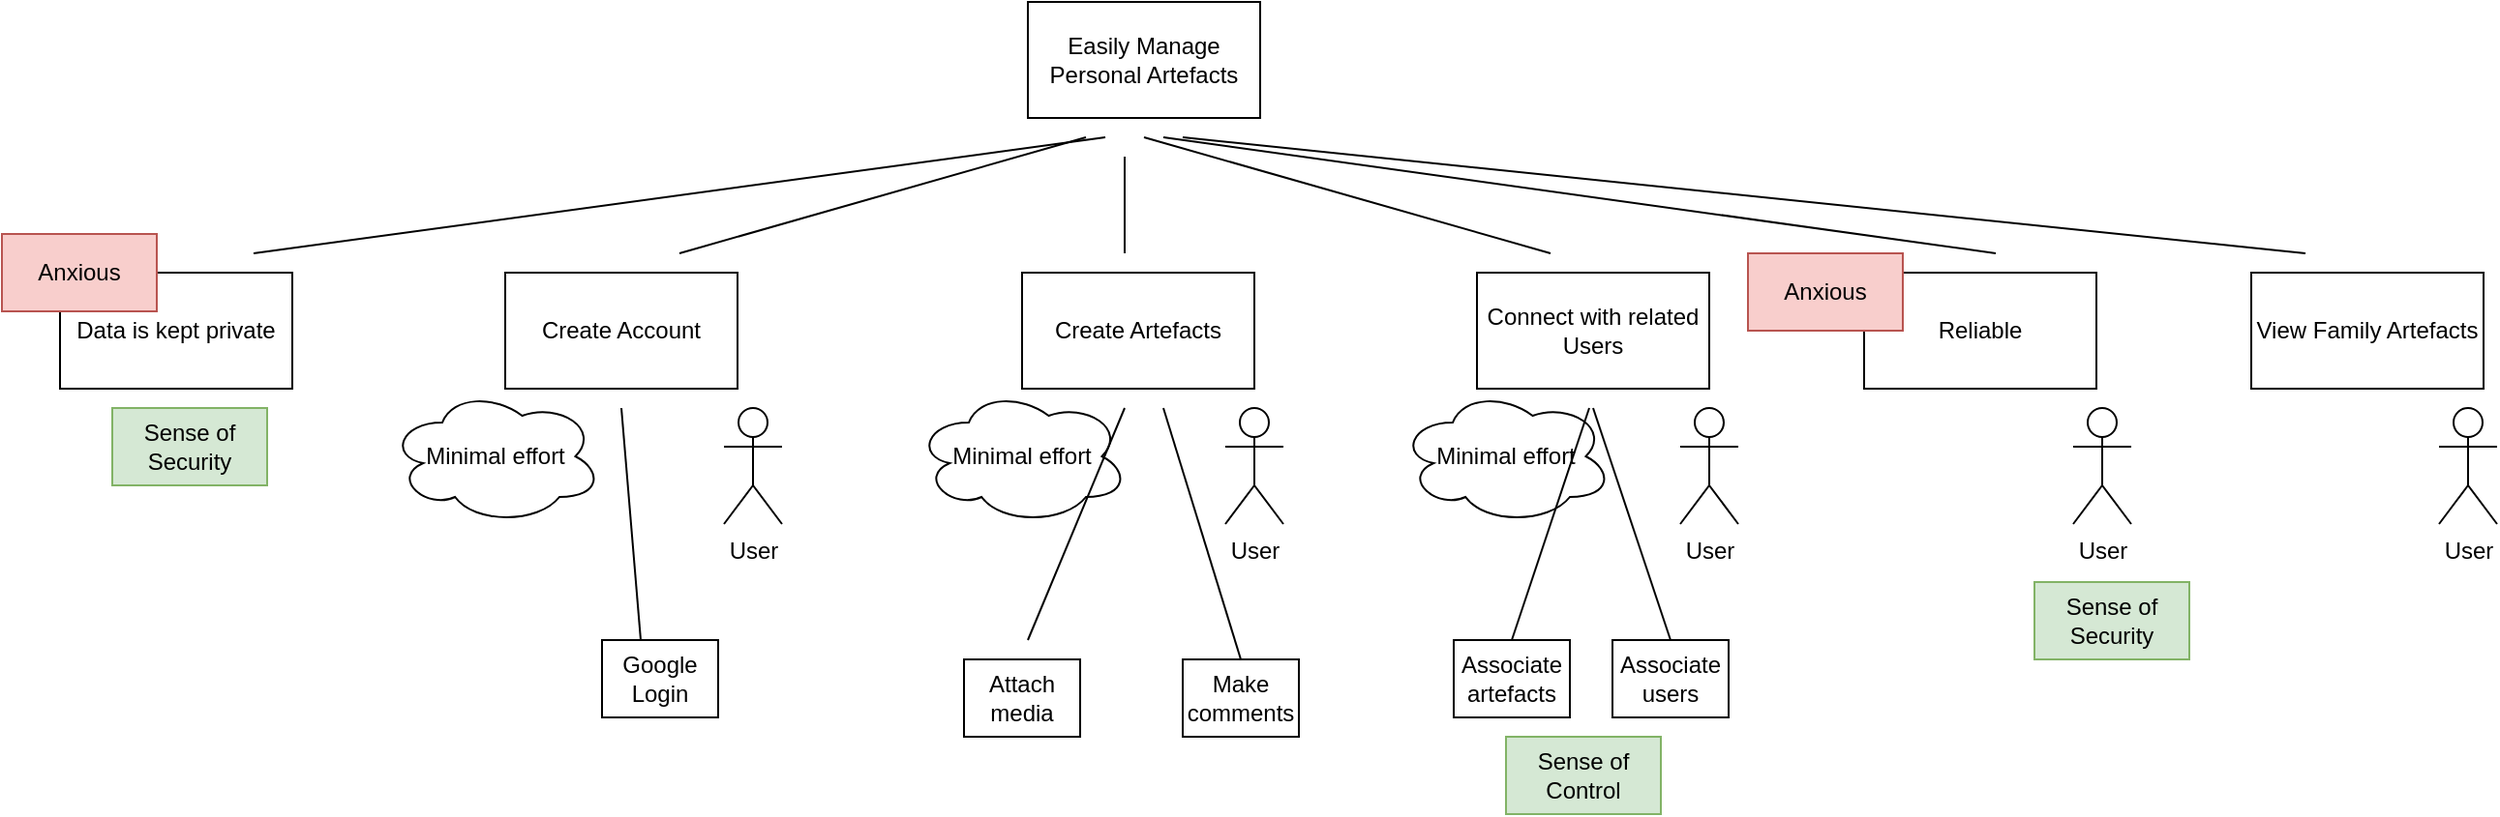 <mxfile version="11.2.5" type="device" pages="1"><diagram id="vz-wupIE1mSZ6ZRuwqe-" name="Page-1"><mxGraphModel dx="1422" dy="1965" grid="1" gridSize="10" guides="1" tooltips="1" connect="1" arrows="1" fold="1" page="1" pageScale="1" pageWidth="827" pageHeight="1169" math="0" shadow="0"><root><mxCell id="0"/><mxCell id="1" parent="0"/><mxCell id="1rNDt-kd4rYODYTLQpbs-1" value="Easily Manage Personal Artefacts" style="rounded=0;whiteSpace=wrap;html=1;" vertex="1" parent="1"><mxGeometry x="540" y="-20" width="120" height="60" as="geometry"/></mxCell><mxCell id="1rNDt-kd4rYODYTLQpbs-2" value="Connect with related Users" style="rounded=0;whiteSpace=wrap;html=1;" vertex="1" parent="1"><mxGeometry x="772" y="120" width="120" height="60" as="geometry"/></mxCell><mxCell id="1rNDt-kd4rYODYTLQpbs-3" value="Create Account" style="rounded=0;whiteSpace=wrap;html=1;" vertex="1" parent="1"><mxGeometry x="270" y="120" width="120" height="60" as="geometry"/></mxCell><mxCell id="1rNDt-kd4rYODYTLQpbs-4" value="Data is kept private" style="rounded=0;whiteSpace=wrap;html=1;" vertex="1" parent="1"><mxGeometry x="40" y="120" width="120" height="60" as="geometry"/></mxCell><mxCell id="1rNDt-kd4rYODYTLQpbs-5" value="Reliable" style="rounded=0;whiteSpace=wrap;html=1;" vertex="1" parent="1"><mxGeometry x="972" y="120" width="120" height="60" as="geometry"/></mxCell><mxCell id="1rNDt-kd4rYODYTLQpbs-9" value="Minimal effort" style="ellipse;shape=cloud;whiteSpace=wrap;html=1;" vertex="1" parent="1"><mxGeometry x="210" y="180" width="110" height="70" as="geometry"/></mxCell><mxCell id="1rNDt-kd4rYODYTLQpbs-14" value="Create Artefacts" style="rounded=0;whiteSpace=wrap;html=1;" vertex="1" parent="1"><mxGeometry x="537" y="120" width="120" height="60" as="geometry"/></mxCell><mxCell id="1rNDt-kd4rYODYTLQpbs-15" value="Minimal effort" style="ellipse;shape=cloud;whiteSpace=wrap;html=1;" vertex="1" parent="1"><mxGeometry x="482" y="180" width="110" height="70" as="geometry"/></mxCell><mxCell id="1rNDt-kd4rYODYTLQpbs-16" value="Minimal effort" style="ellipse;shape=cloud;whiteSpace=wrap;html=1;" vertex="1" parent="1"><mxGeometry x="732" y="180" width="110" height="70" as="geometry"/></mxCell><mxCell id="1rNDt-kd4rYODYTLQpbs-17" value="User" style="shape=umlActor;verticalLabelPosition=bottom;labelBackgroundColor=#ffffff;verticalAlign=top;html=1;outlineConnect=0;" vertex="1" parent="1"><mxGeometry x="383" y="190" width="30" height="60" as="geometry"/></mxCell><mxCell id="1rNDt-kd4rYODYTLQpbs-20" value="Anxious" style="rounded=0;whiteSpace=wrap;html=1;fillColor=#f8cecc;strokeColor=#b85450;" vertex="1" parent="1"><mxGeometry x="10" y="100" width="80" height="40" as="geometry"/></mxCell><mxCell id="1rNDt-kd4rYODYTLQpbs-23" value="Anxious" style="rounded=0;whiteSpace=wrap;html=1;fillColor=#f8cecc;strokeColor=#b85450;" vertex="1" parent="1"><mxGeometry x="912" y="110" width="80" height="40" as="geometry"/></mxCell><mxCell id="1rNDt-kd4rYODYTLQpbs-21" value="User" style="shape=umlActor;verticalLabelPosition=bottom;labelBackgroundColor=#ffffff;verticalAlign=top;html=1;outlineConnect=0;" vertex="1" parent="1"><mxGeometry x="642" y="190" width="30" height="60" as="geometry"/></mxCell><mxCell id="1rNDt-kd4rYODYTLQpbs-22" value="User" style="shape=umlActor;verticalLabelPosition=bottom;labelBackgroundColor=#ffffff;verticalAlign=top;html=1;outlineConnect=0;" vertex="1" parent="1"><mxGeometry x="877" y="190" width="30" height="60" as="geometry"/></mxCell><mxCell id="1rNDt-kd4rYODYTLQpbs-25" value="User" style="shape=umlActor;verticalLabelPosition=bottom;labelBackgroundColor=#ffffff;verticalAlign=top;html=1;outlineConnect=0;" vertex="1" parent="1"><mxGeometry x="1080" y="190" width="30" height="60" as="geometry"/></mxCell><mxCell id="1rNDt-kd4rYODYTLQpbs-26" value="" style="endArrow=none;html=1;" edge="1" parent="1"><mxGeometry width="50" height="50" relative="1" as="geometry"><mxPoint x="540" y="310" as="sourcePoint"/><mxPoint x="590" y="190" as="targetPoint"/></mxGeometry></mxCell><mxCell id="1rNDt-kd4rYODYTLQpbs-27" value="" style="endArrow=none;html=1;" edge="1" parent="1"><mxGeometry width="50" height="50" relative="1" as="geometry"><mxPoint x="650" y="320" as="sourcePoint"/><mxPoint x="610" y="190" as="targetPoint"/></mxGeometry></mxCell><mxCell id="1rNDt-kd4rYODYTLQpbs-28" value="Attach media" style="rounded=0;whiteSpace=wrap;html=1;" vertex="1" parent="1"><mxGeometry x="507" y="320" width="60" height="40" as="geometry"/></mxCell><mxCell id="1rNDt-kd4rYODYTLQpbs-29" value="Make comments" style="rounded=0;whiteSpace=wrap;html=1;" vertex="1" parent="1"><mxGeometry x="620" y="320" width="60" height="40" as="geometry"/></mxCell><mxCell id="1rNDt-kd4rYODYTLQpbs-30" value="View Family Artefacts" style="rounded=0;whiteSpace=wrap;html=1;" vertex="1" parent="1"><mxGeometry x="1172" y="120" width="120" height="60" as="geometry"/></mxCell><mxCell id="1rNDt-kd4rYODYTLQpbs-31" value="User" style="shape=umlActor;verticalLabelPosition=bottom;labelBackgroundColor=#ffffff;verticalAlign=top;html=1;outlineConnect=0;" vertex="1" parent="1"><mxGeometry x="1269" y="190" width="30" height="60" as="geometry"/></mxCell><mxCell id="1rNDt-kd4rYODYTLQpbs-32" value="" style="endArrow=none;html=1;" edge="1" parent="1"><mxGeometry width="50" height="50" relative="1" as="geometry"><mxPoint x="872" y="310" as="sourcePoint"/><mxPoint x="832" y="190" as="targetPoint"/></mxGeometry></mxCell><mxCell id="1rNDt-kd4rYODYTLQpbs-33" value="Associate users" style="rounded=0;whiteSpace=wrap;html=1;" vertex="1" parent="1"><mxGeometry x="842" y="310" width="60" height="40" as="geometry"/></mxCell><mxCell id="1rNDt-kd4rYODYTLQpbs-34" value="" style="endArrow=none;html=1;" edge="1" parent="1"><mxGeometry width="50" height="50" relative="1" as="geometry"><mxPoint x="790" y="310" as="sourcePoint"/><mxPoint x="830" y="190" as="targetPoint"/></mxGeometry></mxCell><mxCell id="1rNDt-kd4rYODYTLQpbs-35" value="Associate artefacts" style="rounded=0;whiteSpace=wrap;html=1;" vertex="1" parent="1"><mxGeometry x="760" y="310" width="60" height="40" as="geometry"/></mxCell><mxCell id="1rNDt-kd4rYODYTLQpbs-36" value="" style="endArrow=none;html=1;" edge="1" parent="1"><mxGeometry width="50" height="50" relative="1" as="geometry"><mxPoint x="140" y="110" as="sourcePoint"/><mxPoint x="580" y="50" as="targetPoint"/></mxGeometry></mxCell><mxCell id="1rNDt-kd4rYODYTLQpbs-37" value="" style="endArrow=none;html=1;" edge="1" parent="1"><mxGeometry width="50" height="50" relative="1" as="geometry"><mxPoint x="360" y="110" as="sourcePoint"/><mxPoint x="570" y="50" as="targetPoint"/></mxGeometry></mxCell><mxCell id="1rNDt-kd4rYODYTLQpbs-38" value="" style="endArrow=none;html=1;" edge="1" parent="1"><mxGeometry width="50" height="50" relative="1" as="geometry"><mxPoint x="590" y="110" as="sourcePoint"/><mxPoint x="590" y="60" as="targetPoint"/></mxGeometry></mxCell><mxCell id="1rNDt-kd4rYODYTLQpbs-39" value="" style="endArrow=none;html=1;" edge="1" parent="1"><mxGeometry width="50" height="50" relative="1" as="geometry"><mxPoint x="810" y="110" as="sourcePoint"/><mxPoint x="600" y="50" as="targetPoint"/></mxGeometry></mxCell><mxCell id="1rNDt-kd4rYODYTLQpbs-40" value="" style="endArrow=none;html=1;" edge="1" parent="1"><mxGeometry width="50" height="50" relative="1" as="geometry"><mxPoint x="1040" y="110" as="sourcePoint"/><mxPoint x="610" y="50" as="targetPoint"/></mxGeometry></mxCell><mxCell id="1rNDt-kd4rYODYTLQpbs-41" value="" style="endArrow=none;html=1;" edge="1" parent="1"><mxGeometry width="50" height="50" relative="1" as="geometry"><mxPoint x="1200" y="110" as="sourcePoint"/><mxPoint x="620" y="50" as="targetPoint"/></mxGeometry></mxCell><mxCell id="1rNDt-kd4rYODYTLQpbs-42" value="Sense of Control" style="rounded=0;whiteSpace=wrap;html=1;fillColor=#d5e8d4;strokeColor=#82b366;" vertex="1" parent="1"><mxGeometry x="787" y="360" width="80" height="40" as="geometry"/></mxCell><mxCell id="1rNDt-kd4rYODYTLQpbs-43" value="Sense of Security" style="rounded=0;whiteSpace=wrap;html=1;fillColor=#d5e8d4;strokeColor=#82b366;" vertex="1" parent="1"><mxGeometry x="1060" y="280" width="80" height="40" as="geometry"/></mxCell><mxCell id="1rNDt-kd4rYODYTLQpbs-44" value="" style="endArrow=none;html=1;" edge="1" parent="1"><mxGeometry width="50" height="50" relative="1" as="geometry"><mxPoint x="340" y="310" as="sourcePoint"/><mxPoint x="330" y="190" as="targetPoint"/></mxGeometry></mxCell><mxCell id="1rNDt-kd4rYODYTLQpbs-45" value="Google Login" style="rounded=0;whiteSpace=wrap;html=1;" vertex="1" parent="1"><mxGeometry x="320" y="310" width="60" height="40" as="geometry"/></mxCell><mxCell id="1rNDt-kd4rYODYTLQpbs-47" value="Sense of Security" style="rounded=0;whiteSpace=wrap;html=1;fillColor=#d5e8d4;strokeColor=#82b366;" vertex="1" parent="1"><mxGeometry x="67" y="190" width="80" height="40" as="geometry"/></mxCell></root></mxGraphModel></diagram></mxfile>